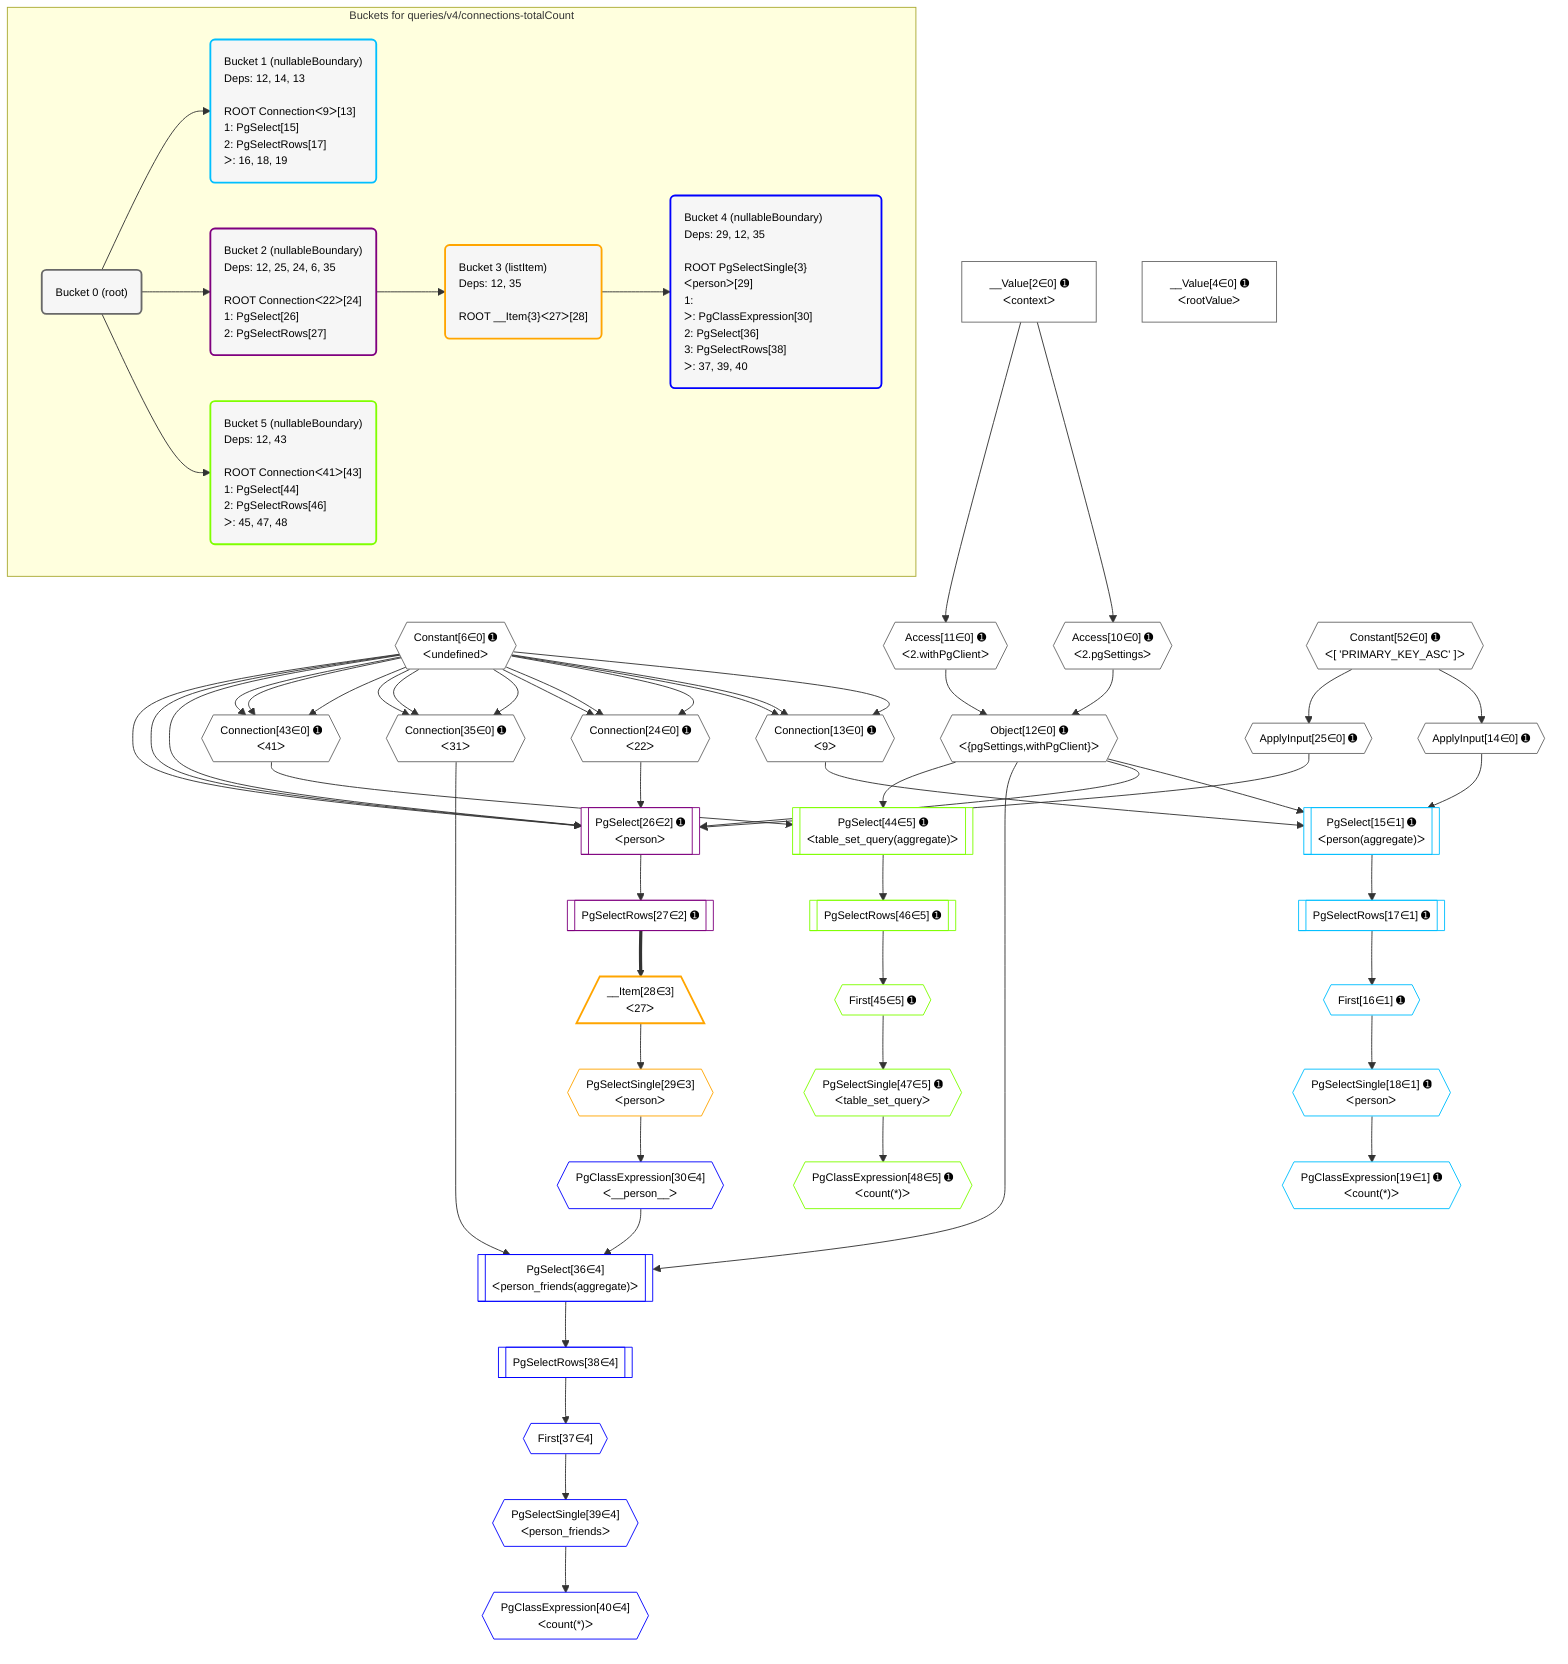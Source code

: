 %%{init: {'themeVariables': { 'fontSize': '12px'}}}%%
graph TD
    classDef path fill:#eee,stroke:#000,color:#000
    classDef plan fill:#fff,stroke-width:1px,color:#000
    classDef itemplan fill:#fff,stroke-width:2px,color:#000
    classDef unbatchedplan fill:#dff,stroke-width:1px,color:#000
    classDef sideeffectplan fill:#fcc,stroke-width:2px,color:#000
    classDef bucket fill:#f6f6f6,color:#000,stroke-width:2px,text-align:left


    %% plan dependencies
    Connection13{{"Connection[13∈0] ➊<br />ᐸ9ᐳ"}}:::plan
    Constant6{{"Constant[6∈0] ➊<br />ᐸundefinedᐳ"}}:::plan
    Constant6 & Constant6 & Constant6 --> Connection13
    Connection24{{"Connection[24∈0] ➊<br />ᐸ22ᐳ"}}:::plan
    Constant6 & Constant6 & Constant6 --> Connection24
    Connection35{{"Connection[35∈0] ➊<br />ᐸ31ᐳ"}}:::plan
    Constant6 & Constant6 & Constant6 --> Connection35
    Connection43{{"Connection[43∈0] ➊<br />ᐸ41ᐳ"}}:::plan
    Constant6 & Constant6 & Constant6 --> Connection43
    Object12{{"Object[12∈0] ➊<br />ᐸ{pgSettings,withPgClient}ᐳ"}}:::plan
    Access10{{"Access[10∈0] ➊<br />ᐸ2.pgSettingsᐳ"}}:::plan
    Access11{{"Access[11∈0] ➊<br />ᐸ2.withPgClientᐳ"}}:::plan
    Access10 & Access11 --> Object12
    __Value2["__Value[2∈0] ➊<br />ᐸcontextᐳ"]:::plan
    __Value2 --> Access10
    __Value2 --> Access11
    ApplyInput14{{"ApplyInput[14∈0] ➊"}}:::plan
    Constant52{{"Constant[52∈0] ➊<br />ᐸ[ 'PRIMARY_KEY_ASC' ]ᐳ"}}:::plan
    Constant52 --> ApplyInput14
    ApplyInput25{{"ApplyInput[25∈0] ➊"}}:::plan
    Constant52 --> ApplyInput25
    __Value4["__Value[4∈0] ➊<br />ᐸrootValueᐳ"]:::plan
    PgSelect15[["PgSelect[15∈1] ➊<br />ᐸperson(aggregate)ᐳ"]]:::plan
    Object12 & ApplyInput14 & Connection13 --> PgSelect15
    First16{{"First[16∈1] ➊"}}:::plan
    PgSelectRows17[["PgSelectRows[17∈1] ➊"]]:::plan
    PgSelectRows17 --> First16
    PgSelect15 --> PgSelectRows17
    PgSelectSingle18{{"PgSelectSingle[18∈1] ➊<br />ᐸpersonᐳ"}}:::plan
    First16 --> PgSelectSingle18
    PgClassExpression19{{"PgClassExpression[19∈1] ➊<br />ᐸcount(*)ᐳ"}}:::plan
    PgSelectSingle18 --> PgClassExpression19
    PgSelect26[["PgSelect[26∈2] ➊<br />ᐸpersonᐳ"]]:::plan
    Object12 & ApplyInput25 & Connection24 & Constant6 & Constant6 & Constant6 --> PgSelect26
    PgSelectRows27[["PgSelectRows[27∈2] ➊"]]:::plan
    PgSelect26 --> PgSelectRows27
    __Item28[/"__Item[28∈3]<br />ᐸ27ᐳ"\]:::itemplan
    PgSelectRows27 ==> __Item28
    PgSelectSingle29{{"PgSelectSingle[29∈3]<br />ᐸpersonᐳ"}}:::plan
    __Item28 --> PgSelectSingle29
    PgSelect36[["PgSelect[36∈4]<br />ᐸperson_friends(aggregate)ᐳ"]]:::plan
    PgClassExpression30{{"PgClassExpression[30∈4]<br />ᐸ__person__ᐳ"}}:::plan
    Object12 & PgClassExpression30 & Connection35 --> PgSelect36
    PgSelectSingle29 --> PgClassExpression30
    First37{{"First[37∈4]"}}:::plan
    PgSelectRows38[["PgSelectRows[38∈4]"]]:::plan
    PgSelectRows38 --> First37
    PgSelect36 --> PgSelectRows38
    PgSelectSingle39{{"PgSelectSingle[39∈4]<br />ᐸperson_friendsᐳ"}}:::plan
    First37 --> PgSelectSingle39
    PgClassExpression40{{"PgClassExpression[40∈4]<br />ᐸcount(*)ᐳ"}}:::plan
    PgSelectSingle39 --> PgClassExpression40
    PgSelect44[["PgSelect[44∈5] ➊<br />ᐸtable_set_query(aggregate)ᐳ"]]:::plan
    Object12 & Connection43 --> PgSelect44
    First45{{"First[45∈5] ➊"}}:::plan
    PgSelectRows46[["PgSelectRows[46∈5] ➊"]]:::plan
    PgSelectRows46 --> First45
    PgSelect44 --> PgSelectRows46
    PgSelectSingle47{{"PgSelectSingle[47∈5] ➊<br />ᐸtable_set_queryᐳ"}}:::plan
    First45 --> PgSelectSingle47
    PgClassExpression48{{"PgClassExpression[48∈5] ➊<br />ᐸcount(*)ᐳ"}}:::plan
    PgSelectSingle47 --> PgClassExpression48

    %% define steps

    subgraph "Buckets for queries/v4/connections-totalCount"
    Bucket0("Bucket 0 (root)"):::bucket
    classDef bucket0 stroke:#696969
    class Bucket0,__Value2,__Value4,Constant6,Access10,Access11,Object12,Connection13,ApplyInput14,Connection24,ApplyInput25,Connection35,Connection43,Constant52 bucket0
    Bucket1("Bucket 1 (nullableBoundary)<br />Deps: 12, 14, 13<br /><br />ROOT Connectionᐸ9ᐳ[13]<br />1: PgSelect[15]<br />2: PgSelectRows[17]<br />ᐳ: 16, 18, 19"):::bucket
    classDef bucket1 stroke:#00bfff
    class Bucket1,PgSelect15,First16,PgSelectRows17,PgSelectSingle18,PgClassExpression19 bucket1
    Bucket2("Bucket 2 (nullableBoundary)<br />Deps: 12, 25, 24, 6, 35<br /><br />ROOT Connectionᐸ22ᐳ[24]<br />1: PgSelect[26]<br />2: PgSelectRows[27]"):::bucket
    classDef bucket2 stroke:#7f007f
    class Bucket2,PgSelect26,PgSelectRows27 bucket2
    Bucket3("Bucket 3 (listItem)<br />Deps: 12, 35<br /><br />ROOT __Item{3}ᐸ27ᐳ[28]"):::bucket
    classDef bucket3 stroke:#ffa500
    class Bucket3,__Item28,PgSelectSingle29 bucket3
    Bucket4("Bucket 4 (nullableBoundary)<br />Deps: 29, 12, 35<br /><br />ROOT PgSelectSingle{3}ᐸpersonᐳ[29]<br />1: <br />ᐳ: PgClassExpression[30]<br />2: PgSelect[36]<br />3: PgSelectRows[38]<br />ᐳ: 37, 39, 40"):::bucket
    classDef bucket4 stroke:#0000ff
    class Bucket4,PgClassExpression30,PgSelect36,First37,PgSelectRows38,PgSelectSingle39,PgClassExpression40 bucket4
    Bucket5("Bucket 5 (nullableBoundary)<br />Deps: 12, 43<br /><br />ROOT Connectionᐸ41ᐳ[43]<br />1: PgSelect[44]<br />2: PgSelectRows[46]<br />ᐳ: 45, 47, 48"):::bucket
    classDef bucket5 stroke:#7fff00
    class Bucket5,PgSelect44,First45,PgSelectRows46,PgSelectSingle47,PgClassExpression48 bucket5
    Bucket0 --> Bucket1 & Bucket2 & Bucket5
    Bucket2 --> Bucket3
    Bucket3 --> Bucket4
    end